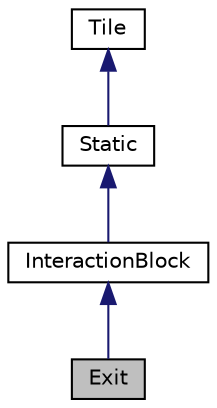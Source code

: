 digraph "Exit"
{
 // LATEX_PDF_SIZE
  edge [fontname="Helvetica",fontsize="10",labelfontname="Helvetica",labelfontsize="10"];
  node [fontname="Helvetica",fontsize="10",shape=record];
  Node1 [label="Exit",height=0.2,width=0.4,color="black", fillcolor="grey75", style="filled", fontcolor="black",tooltip=" "];
  Node2 -> Node1 [dir="back",color="midnightblue",fontsize="10",style="solid",fontname="Helvetica"];
  Node2 [label="InteractionBlock",height=0.2,width=0.4,color="black", fillcolor="white", style="filled",URL="$class_interaction_block.html",tooltip=" "];
  Node3 -> Node2 [dir="back",color="midnightblue",fontsize="10",style="solid",fontname="Helvetica"];
  Node3 [label="Static",height=0.2,width=0.4,color="black", fillcolor="white", style="filled",URL="$class_static.html",tooltip=" "];
  Node4 -> Node3 [dir="back",color="midnightblue",fontsize="10",style="solid",fontname="Helvetica"];
  Node4 [label="Tile",height=0.2,width=0.4,color="black", fillcolor="white", style="filled",URL="$class_tile.html",tooltip=" "];
}
